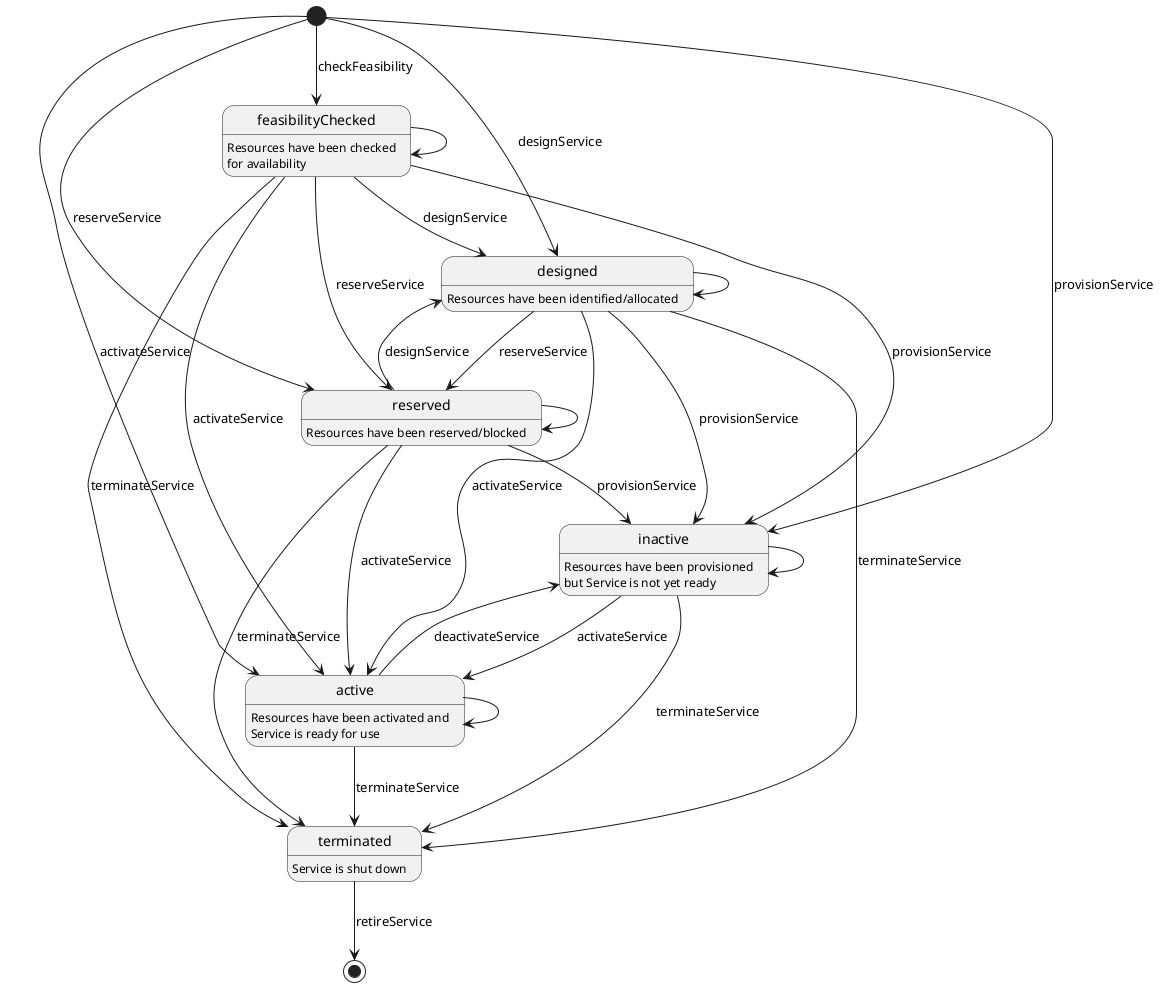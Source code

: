@startuml

state feasibilityChecked : Resources have been checked\nfor availability
state designed : Resources have been identified/allocated 
state reserved : Resources have been reserved/blocked
state inactive : Resources have been provisioned\nbut Service is not yet ready
state active : Resources have been activated and\nService is ready for use
state terminated : Service is shut down


[*] --> feasibilityChecked : checkFeasibility
[*] --> inactive : provisionService
[*] --> designed : designService
[*] --> reserved : reserveService
[*] --> active : activateService

feasibilityChecked --> designed : designService
feasibilityChecked --> reserved : reserveService
feasibilityChecked --> inactive : provisionService
feasibilityChecked -down-> active : activateService
feasibilityChecked --> feasibilityChecked

designed -right-> reserved : reserveService
designed --> inactive : provisionService
designed --> active : activateService
designed --> designed

reserved -d-> designed : designService
reserved --> inactive : provisionService
reserved --> active : activateService
reserved --> reserved 

inactive -d-> active : activateService
inactive --> terminated : terminateService
inactive --> inactive 

active -left-> inactive : deactivateService
active --> terminated : terminateService
active --> active

feasibilityChecked --> terminated : terminateService
designed -down-> terminated : terminateService
reserved -down-> terminated : terminateService

terminated --> [*] : retireService

@enduml